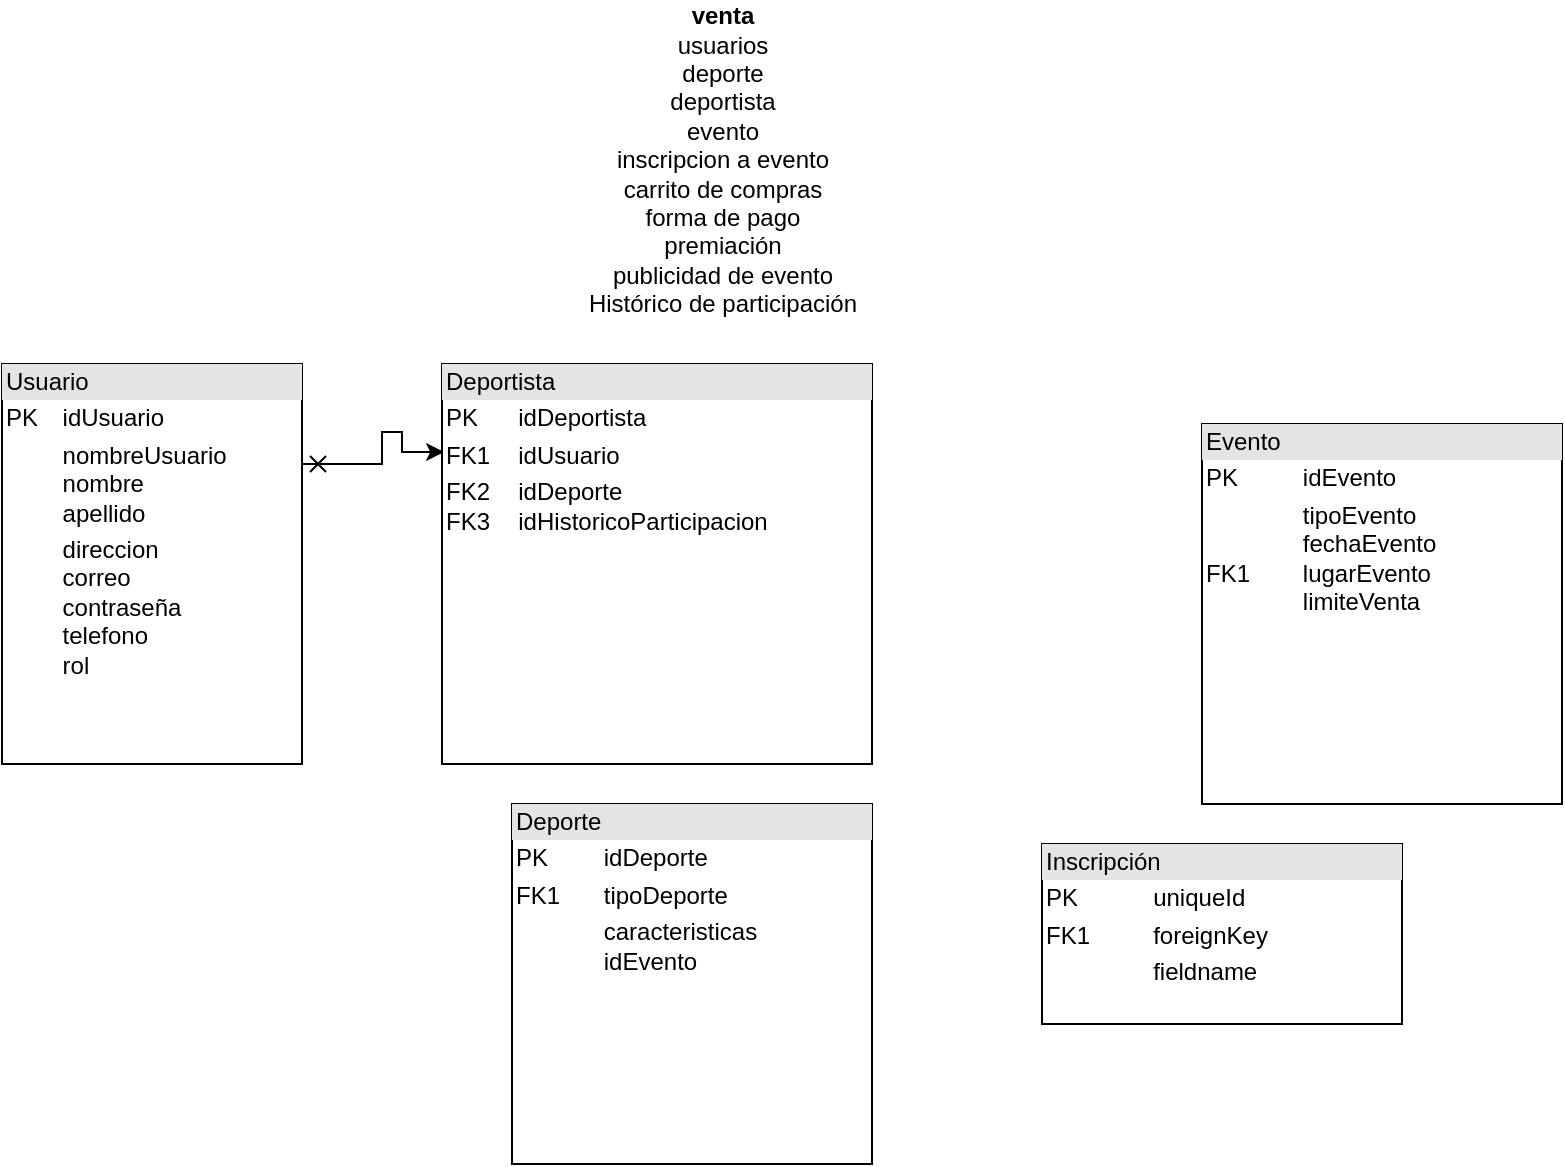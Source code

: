 <mxfile version="13.6.3" type="github">
  <diagram id="KuIn4XUdtdqArqsvYNwZ" name="Page-1">
    <mxGraphModel dx="1888" dy="1652" grid="1" gridSize="10" guides="1" tooltips="1" connect="1" arrows="1" fold="1" page="1" pageScale="1" pageWidth="850" pageHeight="1100" math="0" shadow="0">
      <root>
        <mxCell id="0" />
        <mxCell id="1" parent="0" />
        <mxCell id="CR9XvU6vuiPJ1lPbERPu-10" value="&lt;div&gt;&lt;b&gt;venta&lt;/b&gt;&lt;/div&gt;&lt;div&gt;usuarios&lt;/div&gt;&lt;div&gt;deporte&lt;/div&gt;&lt;div&gt;deportista&lt;/div&gt;&lt;div&gt;evento&lt;/div&gt;&lt;div&gt;inscripcion a evento&lt;/div&gt;&lt;div&gt;carrito de compras&lt;br&gt;&lt;/div&gt;&lt;div&gt;forma de pago&lt;/div&gt;&lt;div&gt;premiación&lt;/div&gt;&lt;div&gt;publicidad de evento&lt;/div&gt;&lt;div&gt;Histórico de participación&lt;/div&gt;&lt;div&gt;&lt;br&gt;&lt;/div&gt;" style="text;html=1;align=center;verticalAlign=middle;resizable=0;points=[];autosize=1;" vertex="1" parent="1">
          <mxGeometry x="275" y="-280" width="150" height="170" as="geometry" />
        </mxCell>
        <mxCell id="CR9XvU6vuiPJ1lPbERPu-32" style="edgeStyle=orthogonalEdgeStyle;rounded=0;orthogonalLoop=1;jettySize=auto;html=1;exitX=1;exitY=0.25;exitDx=0;exitDy=0;entryX=0.005;entryY=0.22;entryDx=0;entryDy=0;entryPerimeter=0;startArrow=cross;startFill=0;" edge="1" parent="1" source="CR9XvU6vuiPJ1lPbERPu-17" target="CR9XvU6vuiPJ1lPbERPu-24">
          <mxGeometry relative="1" as="geometry">
            <Array as="points">
              <mxPoint x="180" y="-50" />
              <mxPoint x="180" y="-66" />
              <mxPoint x="190" y="-66" />
              <mxPoint x="190" y="-56" />
            </Array>
          </mxGeometry>
        </mxCell>
        <mxCell id="CR9XvU6vuiPJ1lPbERPu-17" value="&lt;div style=&quot;box-sizing: border-box ; width: 100% ; background: #e4e4e4 ; padding: 2px&quot;&gt;Usuario&lt;br&gt;&lt;/div&gt;&lt;table style=&quot;width: 100% ; font-size: 1em&quot; cellspacing=&quot;0&quot; cellpadding=&quot;2&quot;&gt;&lt;tbody&gt;&lt;tr&gt;&lt;td&gt;PK&lt;/td&gt;&lt;td&gt;idUsuario&lt;br&gt;&lt;/td&gt;&lt;/tr&gt;&lt;tr&gt;&lt;td&gt;&lt;br&gt;&lt;/td&gt;&lt;td&gt;nombreUsuario&lt;br&gt;nombre&lt;br&gt;apellido&lt;br&gt;&lt;/td&gt;&lt;/tr&gt;&lt;tr&gt;&lt;td&gt;&lt;br&gt;&lt;/td&gt;&lt;td&gt;direccion&lt;br&gt;correo&lt;br&gt;contraseña&lt;br&gt;telefono&lt;br&gt;rol&lt;br&gt;&lt;br&gt;&lt;/td&gt;&lt;/tr&gt;&lt;/tbody&gt;&lt;/table&gt;" style="verticalAlign=top;align=left;overflow=fill;html=1;" vertex="1" parent="1">
          <mxGeometry x="-10" y="-100" width="150" height="200" as="geometry" />
        </mxCell>
        <mxCell id="CR9XvU6vuiPJ1lPbERPu-18" value="&lt;div style=&quot;box-sizing: border-box ; width: 100% ; background: #e4e4e4 ; padding: 2px&quot;&gt;Deporte&lt;br&gt;&lt;/div&gt;&lt;table style=&quot;width: 100% ; font-size: 1em&quot; cellspacing=&quot;0&quot; cellpadding=&quot;2&quot;&gt;&lt;tbody&gt;&lt;tr&gt;&lt;td&gt;PK&lt;/td&gt;&lt;td&gt;idDeporte&lt;br&gt;&lt;/td&gt;&lt;/tr&gt;&lt;tr&gt;&lt;td&gt;FK1&lt;/td&gt;&lt;td&gt;tipoDeporte&lt;br&gt;&lt;/td&gt;&lt;/tr&gt;&lt;tr&gt;&lt;td&gt;&lt;br&gt;&lt;/td&gt;&lt;td&gt;caracteristicas&lt;br&gt;idEvento&lt;br&gt;&lt;br&gt;&lt;/td&gt;&lt;/tr&gt;&lt;/tbody&gt;&lt;/table&gt;" style="verticalAlign=top;align=left;overflow=fill;html=1;" vertex="1" parent="1">
          <mxGeometry x="245" y="120" width="180" height="180" as="geometry" />
        </mxCell>
        <mxCell id="CR9XvU6vuiPJ1lPbERPu-19" value="&lt;div style=&quot;box-sizing: border-box ; width: 100% ; background: #e4e4e4 ; padding: 2px&quot;&gt;Evento&lt;br&gt;&lt;/div&gt;&lt;table style=&quot;width: 100% ; font-size: 1em&quot; cellspacing=&quot;0&quot; cellpadding=&quot;2&quot;&gt;&lt;tbody&gt;&lt;tr&gt;&lt;td&gt;PK&lt;/td&gt;&lt;td&gt;idEvento&lt;br&gt;&lt;/td&gt;&lt;/tr&gt;&lt;tr&gt;&lt;td&gt;FK1&lt;/td&gt;&lt;td&gt;tipoEvento&lt;br&gt;fechaEvento&lt;br&gt;lugarEvento&lt;br&gt;limiteVenta&lt;br&gt;&lt;br&gt;&lt;/td&gt;&lt;/tr&gt;&lt;tr&gt;&lt;td&gt;&lt;br&gt;&lt;/td&gt;&lt;td&gt;&lt;br&gt;&lt;/td&gt;&lt;/tr&gt;&lt;/tbody&gt;&lt;/table&gt;" style="verticalAlign=top;align=left;overflow=fill;html=1;" vertex="1" parent="1">
          <mxGeometry x="590" y="-70" width="180" height="190" as="geometry" />
        </mxCell>
        <mxCell id="CR9XvU6vuiPJ1lPbERPu-24" value="&lt;div style=&quot;box-sizing: border-box ; width: 100% ; background: #e4e4e4 ; padding: 2px&quot;&gt;Deportista&lt;br&gt;&lt;/div&gt;&lt;table style=&quot;width: 100% ; font-size: 1em&quot; cellspacing=&quot;0&quot; cellpadding=&quot;2&quot;&gt;&lt;tbody&gt;&lt;tr&gt;&lt;td&gt;PK&lt;/td&gt;&lt;td&gt;idDeportista&lt;br&gt;&lt;/td&gt;&lt;/tr&gt;&lt;tr&gt;&lt;td&gt;FK1&lt;/td&gt;&lt;td&gt;idUsuario&lt;br&gt;&lt;/td&gt;&lt;/tr&gt;&lt;tr&gt;&lt;td&gt;FK2&lt;br&gt;FK3 &lt;br&gt;&lt;/td&gt;&lt;td&gt;idDeporte&lt;br&gt;idHistoricoParticipacion&lt;br&gt;&lt;/td&gt;&lt;/tr&gt;&lt;/tbody&gt;&lt;/table&gt;" style="verticalAlign=top;align=left;overflow=fill;html=1;" vertex="1" parent="1">
          <mxGeometry x="210" y="-100" width="215" height="200" as="geometry" />
        </mxCell>
        <mxCell id="CR9XvU6vuiPJ1lPbERPu-29" value="&lt;div style=&quot;box-sizing: border-box ; width: 100% ; background: #e4e4e4 ; padding: 2px&quot;&gt;Inscripción&lt;br&gt;&lt;/div&gt;&lt;table style=&quot;width: 100% ; font-size: 1em&quot; cellspacing=&quot;0&quot; cellpadding=&quot;2&quot;&gt;&lt;tbody&gt;&lt;tr&gt;&lt;td&gt;PK&lt;/td&gt;&lt;td&gt;uniqueId&lt;/td&gt;&lt;/tr&gt;&lt;tr&gt;&lt;td&gt;FK1&lt;/td&gt;&lt;td&gt;foreignKey&lt;/td&gt;&lt;/tr&gt;&lt;tr&gt;&lt;td&gt;&lt;br&gt;&lt;/td&gt;&lt;td&gt;fieldname&lt;/td&gt;&lt;/tr&gt;&lt;/tbody&gt;&lt;/table&gt;" style="verticalAlign=top;align=left;overflow=fill;html=1;" vertex="1" parent="1">
          <mxGeometry x="510" y="140" width="180" height="90" as="geometry" />
        </mxCell>
      </root>
    </mxGraphModel>
  </diagram>
</mxfile>
